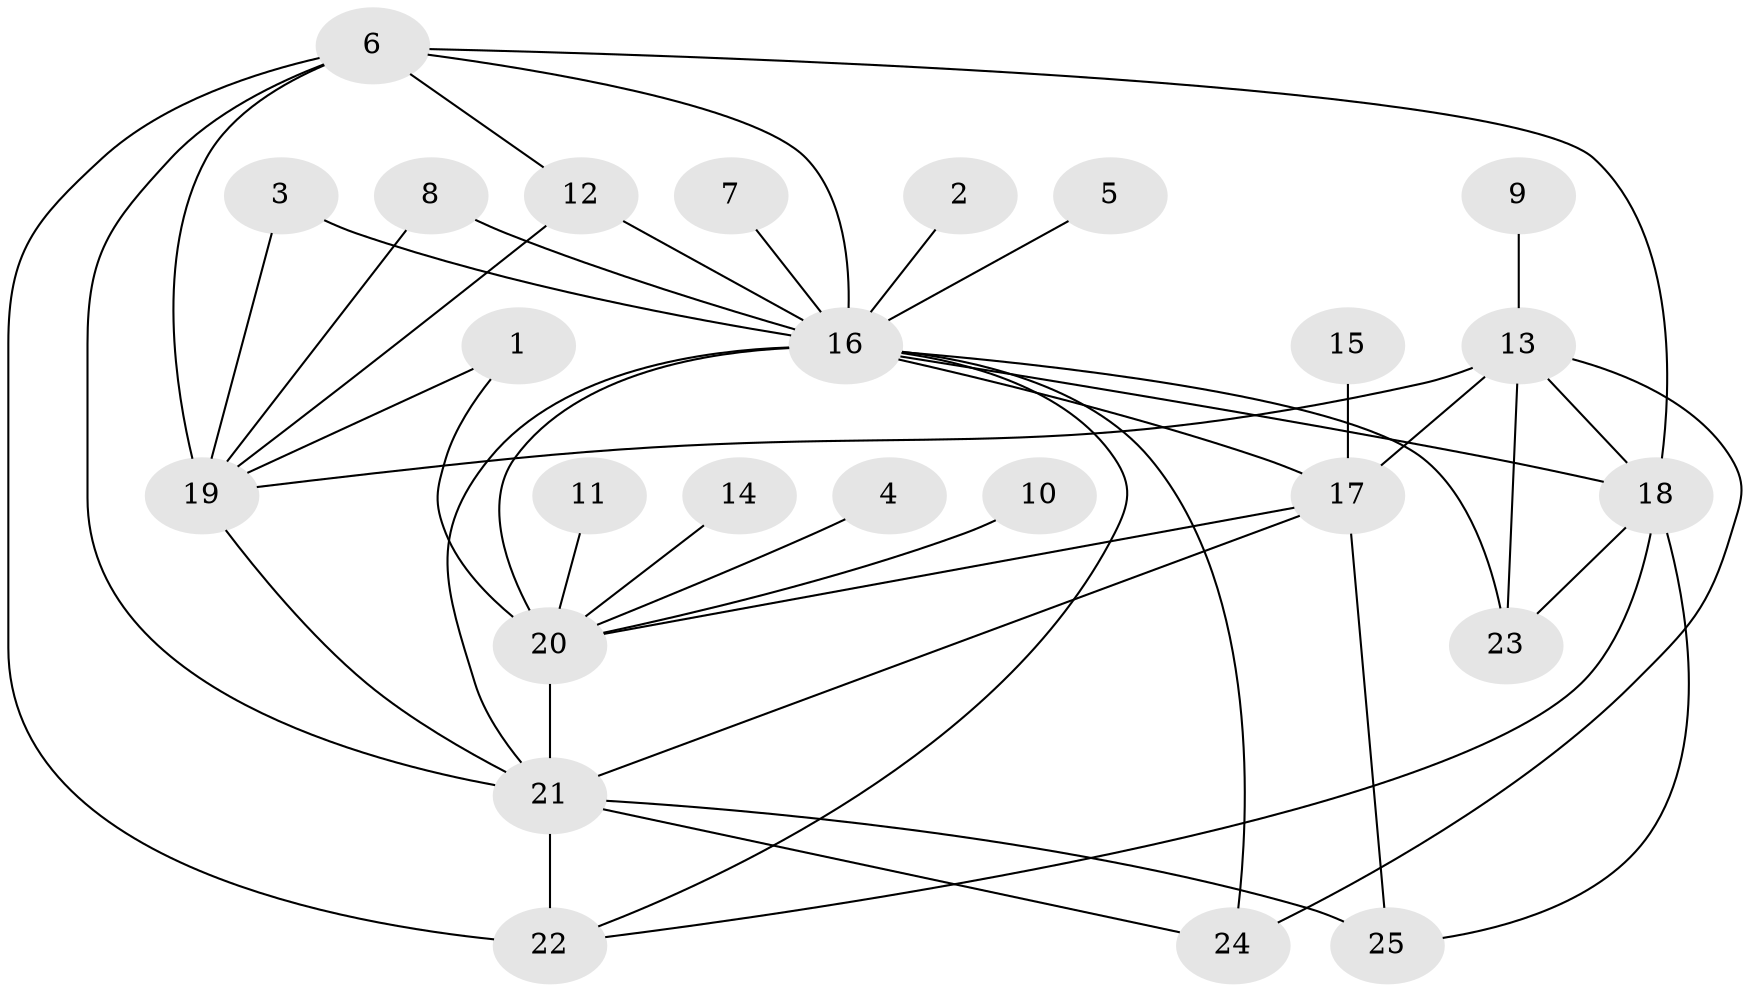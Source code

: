 // original degree distribution, {28: 0.01282051282051282, 2: 0.19230769230769232, 1: 0.41025641025641024, 6: 0.02564102564102564, 4: 0.08974358974358974, 12: 0.01282051282051282, 9: 0.01282051282051282, 11: 0.01282051282051282, 3: 0.14102564102564102, 7: 0.038461538461538464, 5: 0.05128205128205128}
// Generated by graph-tools (version 1.1) at 2025/36/03/04/25 23:36:54]
// undirected, 25 vertices, 46 edges
graph export_dot {
  node [color=gray90,style=filled];
  1;
  2;
  3;
  4;
  5;
  6;
  7;
  8;
  9;
  10;
  11;
  12;
  13;
  14;
  15;
  16;
  17;
  18;
  19;
  20;
  21;
  22;
  23;
  24;
  25;
  1 -- 19 [weight=1.0];
  1 -- 20 [weight=1.0];
  2 -- 16 [weight=1.0];
  3 -- 16 [weight=1.0];
  3 -- 19 [weight=1.0];
  4 -- 20 [weight=1.0];
  5 -- 16 [weight=1.0];
  6 -- 12 [weight=2.0];
  6 -- 16 [weight=2.0];
  6 -- 18 [weight=1.0];
  6 -- 19 [weight=1.0];
  6 -- 21 [weight=2.0];
  6 -- 22 [weight=2.0];
  7 -- 16 [weight=1.0];
  8 -- 16 [weight=1.0];
  8 -- 19 [weight=1.0];
  9 -- 13 [weight=1.0];
  10 -- 20 [weight=1.0];
  11 -- 20 [weight=1.0];
  12 -- 16 [weight=1.0];
  12 -- 19 [weight=1.0];
  13 -- 17 [weight=1.0];
  13 -- 18 [weight=1.0];
  13 -- 19 [weight=2.0];
  13 -- 23 [weight=1.0];
  13 -- 24 [weight=1.0];
  14 -- 20 [weight=1.0];
  15 -- 17 [weight=1.0];
  16 -- 17 [weight=4.0];
  16 -- 18 [weight=1.0];
  16 -- 20 [weight=3.0];
  16 -- 21 [weight=2.0];
  16 -- 22 [weight=1.0];
  16 -- 23 [weight=1.0];
  16 -- 24 [weight=1.0];
  17 -- 20 [weight=1.0];
  17 -- 21 [weight=1.0];
  17 -- 25 [weight=1.0];
  18 -- 22 [weight=1.0];
  18 -- 23 [weight=1.0];
  18 -- 25 [weight=1.0];
  19 -- 21 [weight=1.0];
  20 -- 21 [weight=3.0];
  21 -- 22 [weight=1.0];
  21 -- 24 [weight=1.0];
  21 -- 25 [weight=2.0];
}
